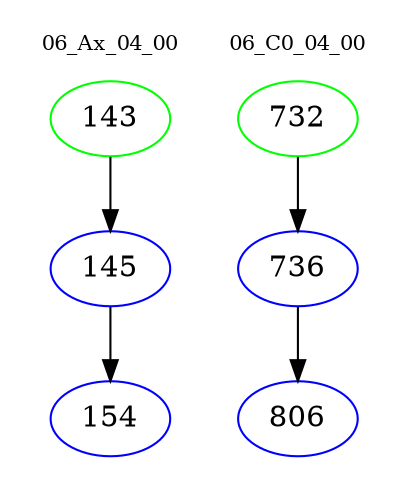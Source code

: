 digraph{
subgraph cluster_0 {
color = white
label = "06_Ax_04_00";
fontsize=10;
T0_143 [label="143", color="green"]
T0_143 -> T0_145 [color="black"]
T0_145 [label="145", color="blue"]
T0_145 -> T0_154 [color="black"]
T0_154 [label="154", color="blue"]
}
subgraph cluster_1 {
color = white
label = "06_C0_04_00";
fontsize=10;
T1_732 [label="732", color="green"]
T1_732 -> T1_736 [color="black"]
T1_736 [label="736", color="blue"]
T1_736 -> T1_806 [color="black"]
T1_806 [label="806", color="blue"]
}
}
